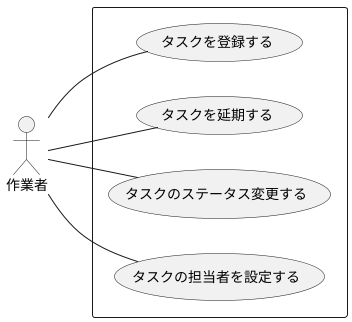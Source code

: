 @startuml NiziProject
actor 作業者
left to right direction
rectangle {
   作業者 -- (タスクを登録する)
   作業者 -- (タスクを延期する)
   作業者 -- (タスクのステータス変更する)
   作業者 -- (タスクの担当者を設定する)
}
@enduml